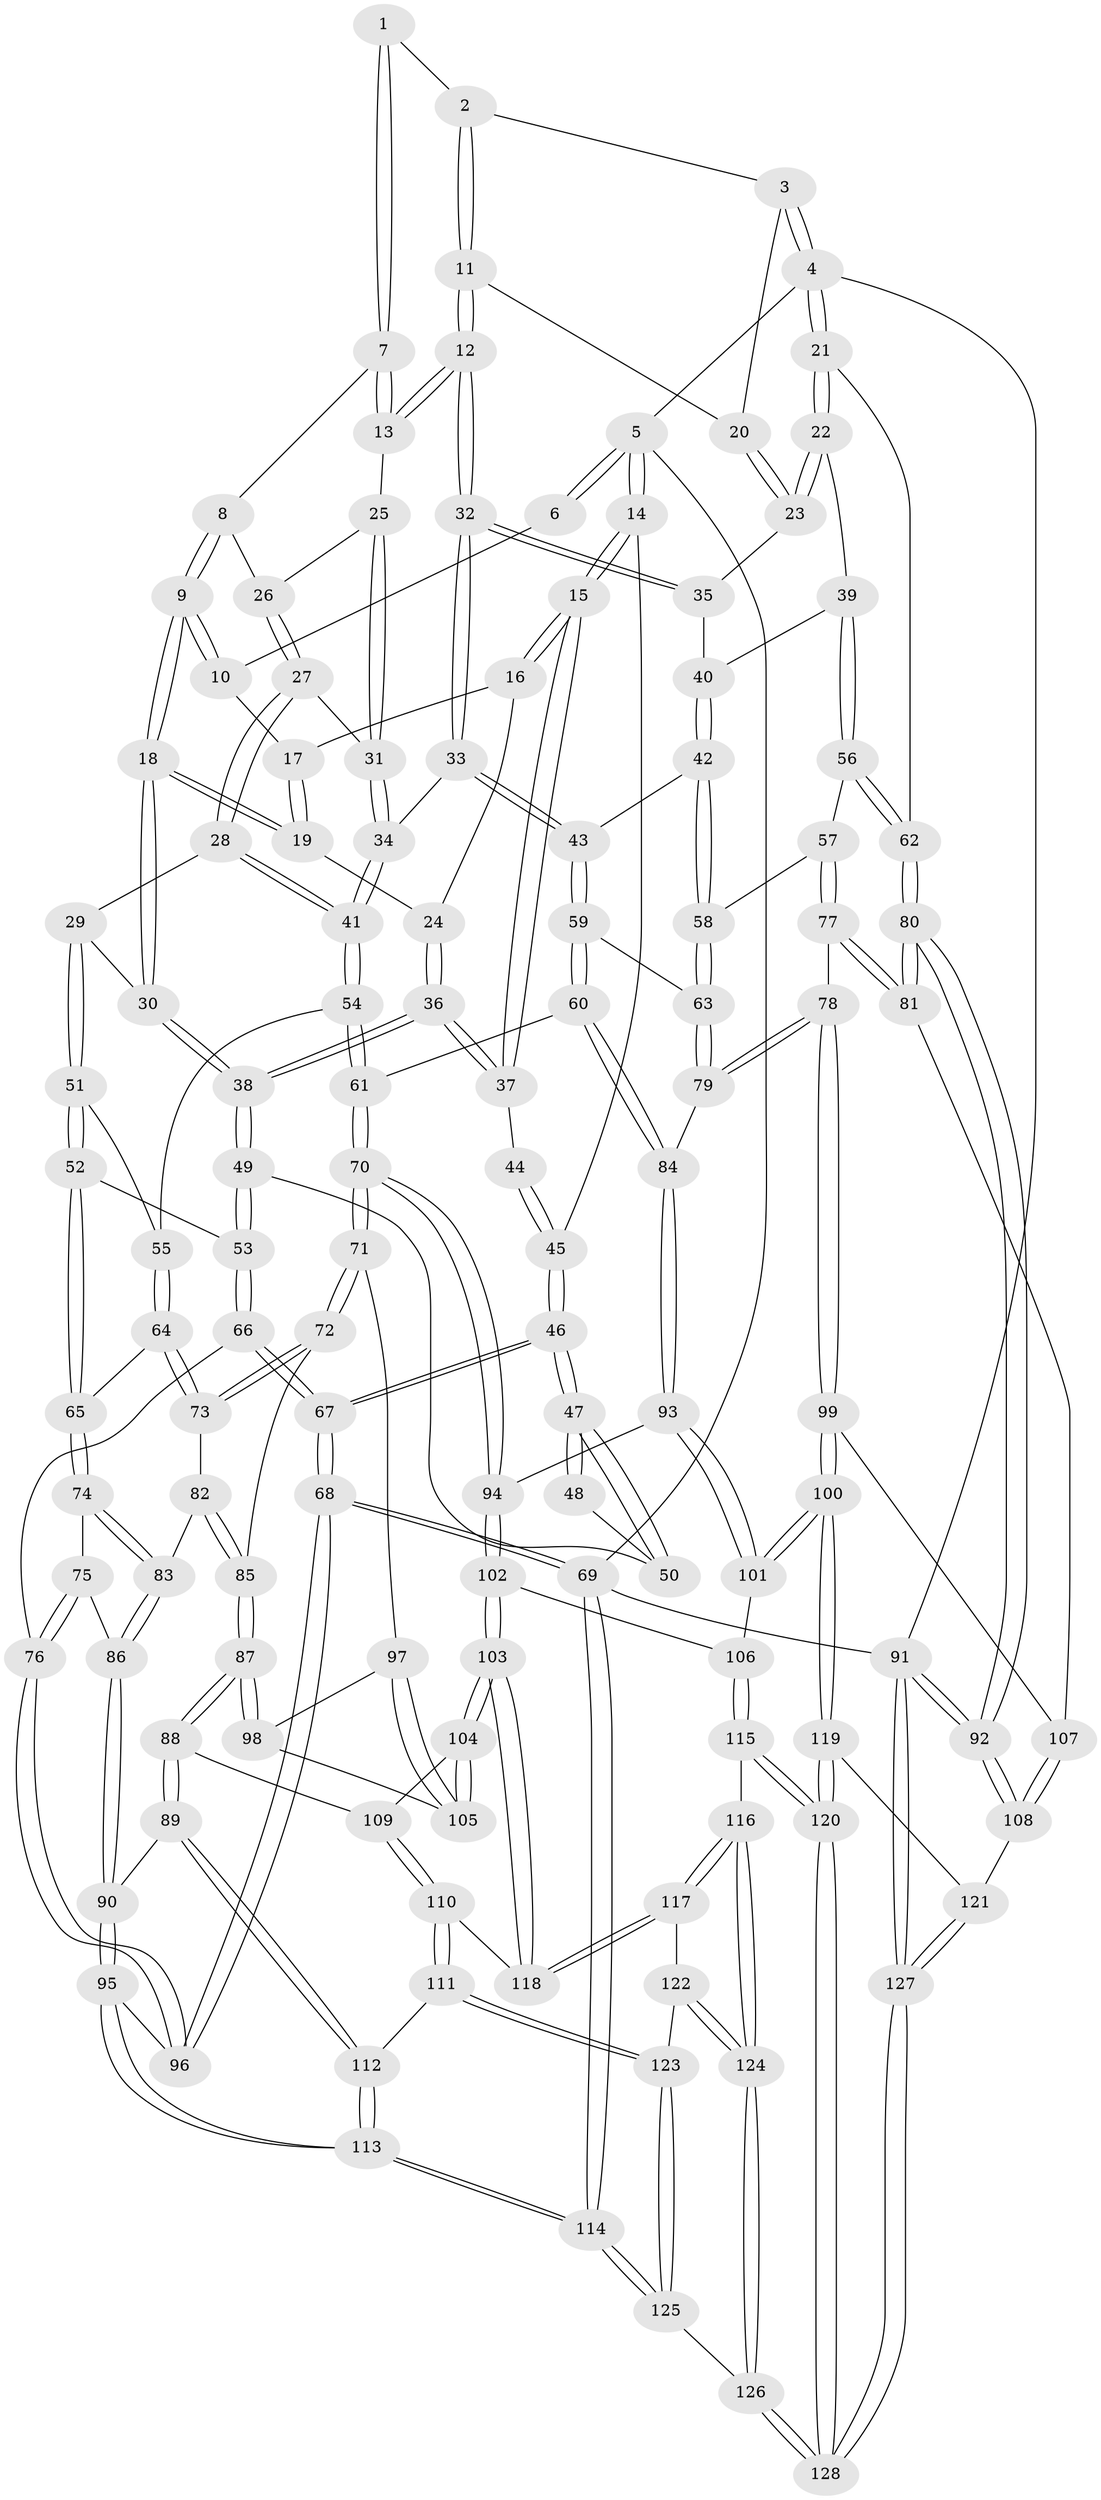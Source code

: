 // coarse degree distribution, {3: 0.06741573033707865, 4: 0.3146067415730337, 6: 0.1797752808988764, 5: 0.4157303370786517, 2: 0.011235955056179775, 7: 0.011235955056179775}
// Generated by graph-tools (version 1.1) at 2025/24/03/03/25 07:24:34]
// undirected, 128 vertices, 317 edges
graph export_dot {
graph [start="1"]
  node [color=gray90,style=filled];
  1 [pos="+0.5270152974855035+0"];
  2 [pos="+0.8926052410039269+0"];
  3 [pos="+1+0"];
  4 [pos="+1+0"];
  5 [pos="+0+0"];
  6 [pos="+0.3592677141383346+0"];
  7 [pos="+0.5453101178494449+0"];
  8 [pos="+0.49595719339351174+0.10758596194018555"];
  9 [pos="+0.41146141363074723+0.13408504143656502"];
  10 [pos="+0.3571476557297443+0"];
  11 [pos="+0.7633268319277109+0.09565912064937014"];
  12 [pos="+0.7372527465505341+0.15121798560083843"];
  13 [pos="+0.6512885195404781+0.09610110003432959"];
  14 [pos="+0+0"];
  15 [pos="+0+0"];
  16 [pos="+0.2282020197446088+0.08472653804255685"];
  17 [pos="+0.3238208050114598+0"];
  18 [pos="+0.3764559388501558+0.17586693467225087"];
  19 [pos="+0.30882121099530246+0.15322124244352706"];
  20 [pos="+0.883707470020671+0.08379535479170604"];
  21 [pos="+1+0.17586742179008175"];
  22 [pos="+1+0.19649131749816182"];
  23 [pos="+0.9265451531884433+0.1804421483108862"];
  24 [pos="+0.2699920121223533+0.16043699560007044"];
  25 [pos="+0.557036458265231+0.14085631820125863"];
  26 [pos="+0.4960643658302043+0.10769813055604435"];
  27 [pos="+0.5020802367103755+0.23166420244812252"];
  28 [pos="+0.4724531117042671+0.25327896941080025"];
  29 [pos="+0.4089558826706739+0.25357176400479564"];
  30 [pos="+0.40583830401820326+0.2500881806366997"];
  31 [pos="+0.5646413728563956+0.21425570580683287"];
  32 [pos="+0.7434786276586834+0.17738023617211474"];
  33 [pos="+0.6943408743904139+0.27242736254937777"];
  34 [pos="+0.6871952531532874+0.2731857511024226"];
  35 [pos="+0.8403576203538796+0.19306432255910808"];
  36 [pos="+0.15792025638449705+0.25207864912732286"];
  37 [pos="+0.15682667743097284+0.2511609410377081"];
  38 [pos="+0.17488143310237866+0.32276953857595814"];
  39 [pos="+0.921635585015089+0.31345270725607743"];
  40 [pos="+0.867180637642786+0.29114829311706864"];
  41 [pos="+0.5565849288528703+0.3522111110808275"];
  42 [pos="+0.7899052637799413+0.37326383433055943"];
  43 [pos="+0.7298954095037045+0.3418778054087776"];
  44 [pos="+0.01433434441359906+0.30135755963106153"];
  45 [pos="+0+0.07342194378954381"];
  46 [pos="+0+0.4550758022806382"];
  47 [pos="+0+0.4456764055967303"];
  48 [pos="+0.014130337481904297+0.3153955204366825"];
  49 [pos="+0.1748193781619597+0.331660192540421"];
  50 [pos="+0.05440463080109229+0.3481565307434685"];
  51 [pos="+0.40514222860179844+0.2873984117874466"];
  52 [pos="+0.28628970083422417+0.4231097132782385"];
  53 [pos="+0.18105683045827103+0.3546747153081279"];
  54 [pos="+0.5234307221711983+0.42502382892114937"];
  55 [pos="+0.45633643868528323+0.3992993322237663"];
  56 [pos="+0.8621531385028348+0.43006559239331804"];
  57 [pos="+0.8606966607472943+0.4310559033818831"];
  58 [pos="+0.8514697447758807+0.428905370085624"];
  59 [pos="+0.6759577245953655+0.44667343914526053"];
  60 [pos="+0.5592962576005375+0.5052147312672197"];
  61 [pos="+0.5514645362833079+0.5061069071542881"];
  62 [pos="+1+0.35064526559121134"];
  63 [pos="+0.753147384733613+0.5293949361334002"];
  64 [pos="+0.313334466468343+0.456032943619721"];
  65 [pos="+0.30703679185952176+0.4531218734878081"];
  66 [pos="+0.09301392353358631+0.4853320062989961"];
  67 [pos="+0+0.48343996826176255"];
  68 [pos="+0+0.7265677709676199"];
  69 [pos="+0+1"];
  70 [pos="+0.5063155287703642+0.5816812105090552"];
  71 [pos="+0.440245168262772+0.5756876180437335"];
  72 [pos="+0.4330735969582371+0.5738919694969103"];
  73 [pos="+0.3431527101906837+0.4928232017151553"];
  74 [pos="+0.2838149252053962+0.48665805888324193"];
  75 [pos="+0.20398358962605861+0.5630348744145646"];
  76 [pos="+0.13167951499467279+0.5685508133209685"];
  77 [pos="+0.9465819504368785+0.5994915243818715"];
  78 [pos="+0.8369517105077293+0.6501077407158119"];
  79 [pos="+0.7459617575452495+0.5901586790803134"];
  80 [pos="+1+0.6121063704559125"];
  81 [pos="+1+0.6161808582799986"];
  82 [pos="+0.3029610759935318+0.5958784335090869"];
  83 [pos="+0.2811176326350807+0.59445440431996"];
  84 [pos="+0.7375165178682003+0.5922303936520117"];
  85 [pos="+0.3463686030848255+0.6255849785089904"];
  86 [pos="+0.252566646815919+0.6106554549856695"];
  87 [pos="+0.2892267519921349+0.7280093791295333"];
  88 [pos="+0.2622287515068046+0.7358584071227136"];
  89 [pos="+0.2568684387367959+0.73633991308974"];
  90 [pos="+0.25578742262406734+0.7358760906923437"];
  91 [pos="+1+1"];
  92 [pos="+1+0.9350374223660121"];
  93 [pos="+0.6982917260813691+0.6278440772985833"];
  94 [pos="+0.5065205678334954+0.582250639066423"];
  95 [pos="+0.13301174470393434+0.7300371311337399"];
  96 [pos="+0.09696734207085865+0.7030530653988141"];
  97 [pos="+0.398494109724479+0.6613696329608152"];
  98 [pos="+0.3154456911406472+0.7325150875658369"];
  99 [pos="+0.8037743829674985+0.7677548875014971"];
  100 [pos="+0.7894075780493065+0.7923245456387826"];
  101 [pos="+0.6425657827588521+0.7258946721249406"];
  102 [pos="+0.5380194520348329+0.729489303872912"];
  103 [pos="+0.4588706515847795+0.7811553489040961"];
  104 [pos="+0.44933167412120145+0.7780937538402495"];
  105 [pos="+0.3983600923434199+0.7564431789066295"];
  106 [pos="+0.5569439134640048+0.7382596851686422"];
  107 [pos="+0.9388032377832737+0.76494802228781"];
  108 [pos="+0.9746534615584612+0.8688418180222546"];
  109 [pos="+0.3361181741125997+0.8323802538533622"];
  110 [pos="+0.3430961793942235+0.861708331179144"];
  111 [pos="+0.3153079964488008+0.9057268371632268"];
  112 [pos="+0.2579884022059319+0.9048972137203674"];
  113 [pos="+0.11509058226649453+1"];
  114 [pos="+0+1"];
  115 [pos="+0.6170746305129513+0.8961492352915776"];
  116 [pos="+0.5098467781098511+0.9450989717654829"];
  117 [pos="+0.44855559608756873+0.8414962412210631"];
  118 [pos="+0.44792035071162684+0.8322416584189466"];
  119 [pos="+0.7908387635322319+0.8088984457396476"];
  120 [pos="+0.6686996218087046+0.9223961472715646"];
  121 [pos="+0.8677392903889225+0.8873621981602394"];
  122 [pos="+0.3796770820852155+0.9323607435975633"];
  123 [pos="+0.35795582082218685+0.9338353161767672"];
  124 [pos="+0.4811651431018792+1"];
  125 [pos="+0.27297969332572036+1"];
  126 [pos="+0.4861356602478224+1"];
  127 [pos="+0.8114065831440965+1"];
  128 [pos="+0.7508262531717242+1"];
  1 -- 2;
  1 -- 7;
  1 -- 7;
  2 -- 3;
  2 -- 11;
  2 -- 11;
  3 -- 4;
  3 -- 4;
  3 -- 20;
  4 -- 5;
  4 -- 21;
  4 -- 21;
  4 -- 91;
  5 -- 6;
  5 -- 6;
  5 -- 14;
  5 -- 14;
  5 -- 69;
  6 -- 10;
  7 -- 8;
  7 -- 13;
  7 -- 13;
  8 -- 9;
  8 -- 9;
  8 -- 26;
  9 -- 10;
  9 -- 10;
  9 -- 18;
  9 -- 18;
  10 -- 17;
  11 -- 12;
  11 -- 12;
  11 -- 20;
  12 -- 13;
  12 -- 13;
  12 -- 32;
  12 -- 32;
  13 -- 25;
  14 -- 15;
  14 -- 15;
  14 -- 45;
  15 -- 16;
  15 -- 16;
  15 -- 37;
  15 -- 37;
  16 -- 17;
  16 -- 24;
  17 -- 19;
  17 -- 19;
  18 -- 19;
  18 -- 19;
  18 -- 30;
  18 -- 30;
  19 -- 24;
  20 -- 23;
  20 -- 23;
  21 -- 22;
  21 -- 22;
  21 -- 62;
  22 -- 23;
  22 -- 23;
  22 -- 39;
  23 -- 35;
  24 -- 36;
  24 -- 36;
  25 -- 26;
  25 -- 31;
  25 -- 31;
  26 -- 27;
  26 -- 27;
  27 -- 28;
  27 -- 28;
  27 -- 31;
  28 -- 29;
  28 -- 41;
  28 -- 41;
  29 -- 30;
  29 -- 51;
  29 -- 51;
  30 -- 38;
  30 -- 38;
  31 -- 34;
  31 -- 34;
  32 -- 33;
  32 -- 33;
  32 -- 35;
  32 -- 35;
  33 -- 34;
  33 -- 43;
  33 -- 43;
  34 -- 41;
  34 -- 41;
  35 -- 40;
  36 -- 37;
  36 -- 37;
  36 -- 38;
  36 -- 38;
  37 -- 44;
  38 -- 49;
  38 -- 49;
  39 -- 40;
  39 -- 56;
  39 -- 56;
  40 -- 42;
  40 -- 42;
  41 -- 54;
  41 -- 54;
  42 -- 43;
  42 -- 58;
  42 -- 58;
  43 -- 59;
  43 -- 59;
  44 -- 45;
  44 -- 45;
  45 -- 46;
  45 -- 46;
  46 -- 47;
  46 -- 47;
  46 -- 67;
  46 -- 67;
  47 -- 48;
  47 -- 48;
  47 -- 50;
  47 -- 50;
  48 -- 50;
  49 -- 50;
  49 -- 53;
  49 -- 53;
  51 -- 52;
  51 -- 52;
  51 -- 55;
  52 -- 53;
  52 -- 65;
  52 -- 65;
  53 -- 66;
  53 -- 66;
  54 -- 55;
  54 -- 61;
  54 -- 61;
  55 -- 64;
  55 -- 64;
  56 -- 57;
  56 -- 62;
  56 -- 62;
  57 -- 58;
  57 -- 77;
  57 -- 77;
  58 -- 63;
  58 -- 63;
  59 -- 60;
  59 -- 60;
  59 -- 63;
  60 -- 61;
  60 -- 84;
  60 -- 84;
  61 -- 70;
  61 -- 70;
  62 -- 80;
  62 -- 80;
  63 -- 79;
  63 -- 79;
  64 -- 65;
  64 -- 73;
  64 -- 73;
  65 -- 74;
  65 -- 74;
  66 -- 67;
  66 -- 67;
  66 -- 76;
  67 -- 68;
  67 -- 68;
  68 -- 69;
  68 -- 69;
  68 -- 96;
  68 -- 96;
  69 -- 114;
  69 -- 114;
  69 -- 91;
  70 -- 71;
  70 -- 71;
  70 -- 94;
  70 -- 94;
  71 -- 72;
  71 -- 72;
  71 -- 97;
  72 -- 73;
  72 -- 73;
  72 -- 85;
  73 -- 82;
  74 -- 75;
  74 -- 83;
  74 -- 83;
  75 -- 76;
  75 -- 76;
  75 -- 86;
  76 -- 96;
  76 -- 96;
  77 -- 78;
  77 -- 81;
  77 -- 81;
  78 -- 79;
  78 -- 79;
  78 -- 99;
  78 -- 99;
  79 -- 84;
  80 -- 81;
  80 -- 81;
  80 -- 92;
  80 -- 92;
  81 -- 107;
  82 -- 83;
  82 -- 85;
  82 -- 85;
  83 -- 86;
  83 -- 86;
  84 -- 93;
  84 -- 93;
  85 -- 87;
  85 -- 87;
  86 -- 90;
  86 -- 90;
  87 -- 88;
  87 -- 88;
  87 -- 98;
  87 -- 98;
  88 -- 89;
  88 -- 89;
  88 -- 109;
  89 -- 90;
  89 -- 112;
  89 -- 112;
  90 -- 95;
  90 -- 95;
  91 -- 92;
  91 -- 92;
  91 -- 127;
  91 -- 127;
  92 -- 108;
  92 -- 108;
  93 -- 94;
  93 -- 101;
  93 -- 101;
  94 -- 102;
  94 -- 102;
  95 -- 96;
  95 -- 113;
  95 -- 113;
  97 -- 98;
  97 -- 105;
  97 -- 105;
  98 -- 105;
  99 -- 100;
  99 -- 100;
  99 -- 107;
  100 -- 101;
  100 -- 101;
  100 -- 119;
  100 -- 119;
  101 -- 106;
  102 -- 103;
  102 -- 103;
  102 -- 106;
  103 -- 104;
  103 -- 104;
  103 -- 118;
  103 -- 118;
  104 -- 105;
  104 -- 105;
  104 -- 109;
  106 -- 115;
  106 -- 115;
  107 -- 108;
  107 -- 108;
  108 -- 121;
  109 -- 110;
  109 -- 110;
  110 -- 111;
  110 -- 111;
  110 -- 118;
  111 -- 112;
  111 -- 123;
  111 -- 123;
  112 -- 113;
  112 -- 113;
  113 -- 114;
  113 -- 114;
  114 -- 125;
  114 -- 125;
  115 -- 116;
  115 -- 120;
  115 -- 120;
  116 -- 117;
  116 -- 117;
  116 -- 124;
  116 -- 124;
  117 -- 118;
  117 -- 118;
  117 -- 122;
  119 -- 120;
  119 -- 120;
  119 -- 121;
  120 -- 128;
  120 -- 128;
  121 -- 127;
  121 -- 127;
  122 -- 123;
  122 -- 124;
  122 -- 124;
  123 -- 125;
  123 -- 125;
  124 -- 126;
  124 -- 126;
  125 -- 126;
  126 -- 128;
  126 -- 128;
  127 -- 128;
  127 -- 128;
}
